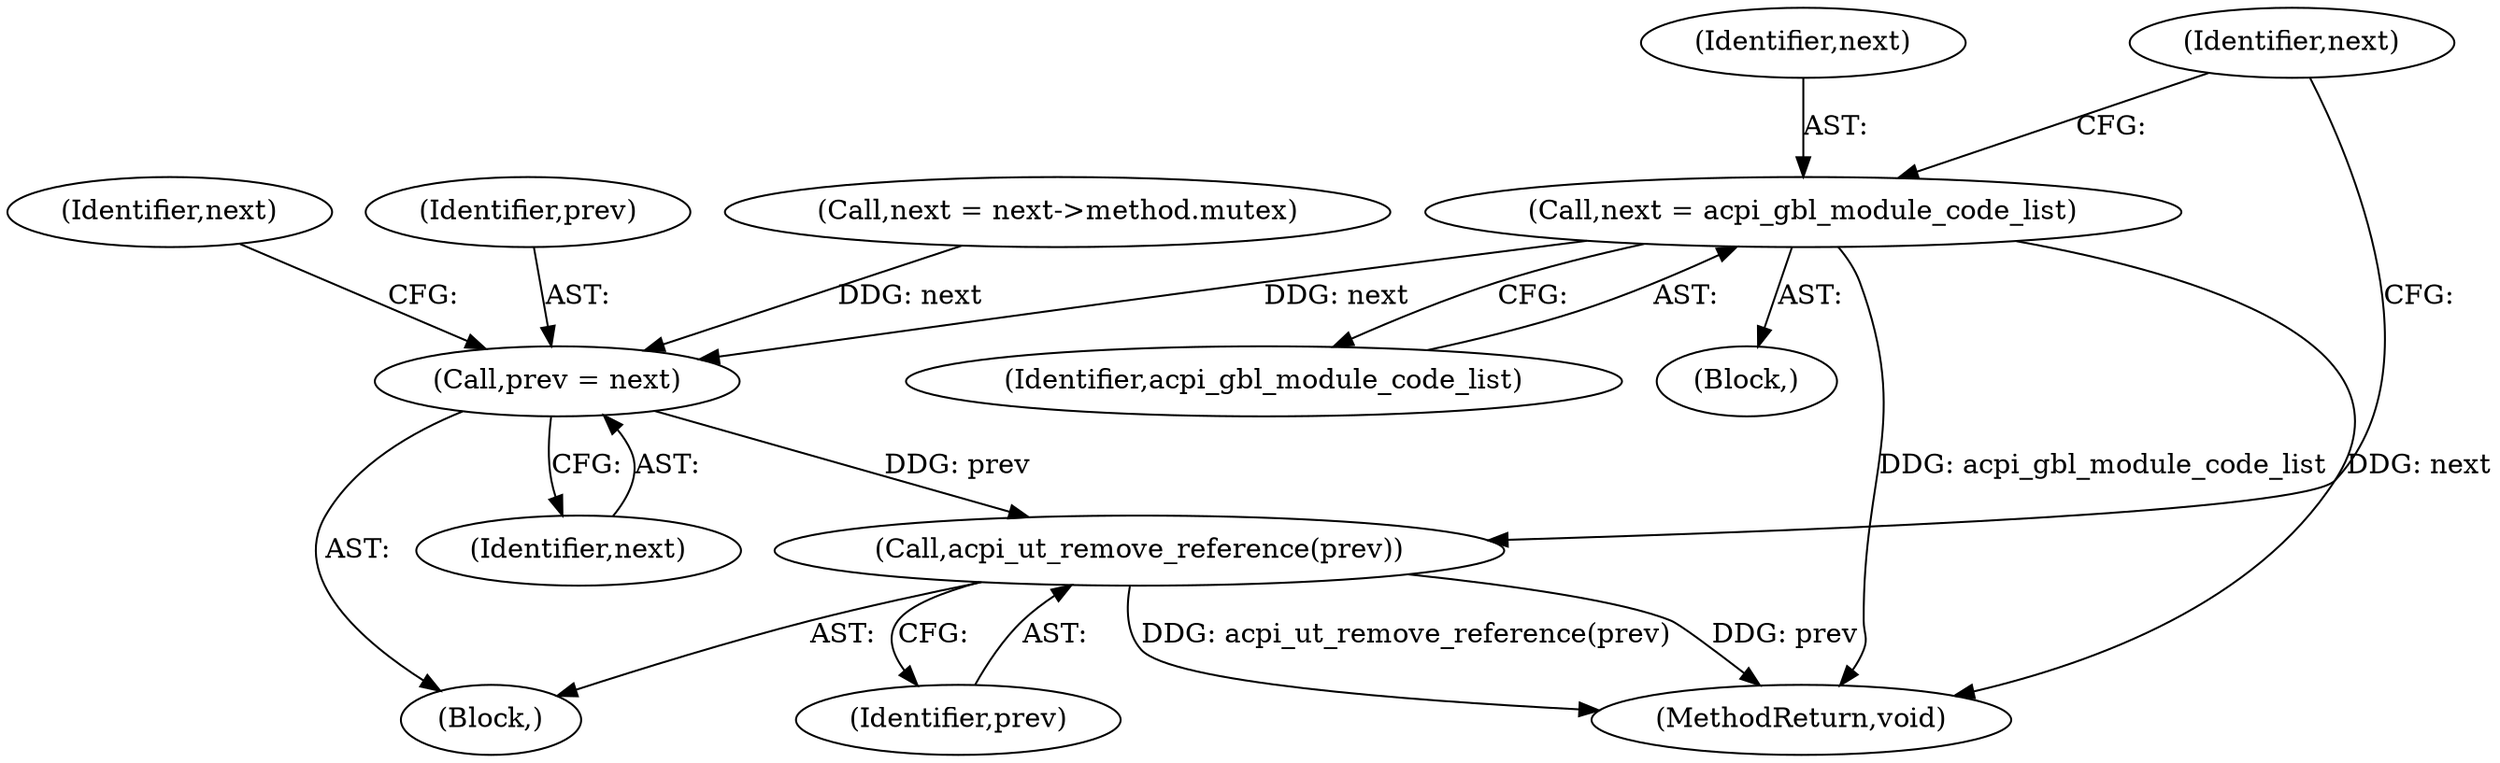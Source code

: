 digraph "0_linux_3b2d69114fefa474fca542e51119036dceb4aa6f@pointer" {
"1000112" [label="(Call,next = acpi_gbl_module_code_list)"];
"1000118" [label="(Call,prev = next)"];
"1000135" [label="(Call,acpi_ut_remove_reference(prev))"];
"1000113" [label="(Identifier,next)"];
"1000116" [label="(Identifier,next)"];
"1000117" [label="(Block,)"];
"1000122" [label="(Identifier,next)"];
"1000119" [label="(Identifier,prev)"];
"1000114" [label="(Identifier,acpi_gbl_module_code_list)"];
"1000135" [label="(Call,acpi_ut_remove_reference(prev))"];
"1000159" [label="(MethodReturn,void)"];
"1000106" [label="(Block,)"];
"1000112" [label="(Call,next = acpi_gbl_module_code_list)"];
"1000120" [label="(Identifier,next)"];
"1000121" [label="(Call,next = next->method.mutex)"];
"1000118" [label="(Call,prev = next)"];
"1000136" [label="(Identifier,prev)"];
"1000112" -> "1000106"  [label="AST: "];
"1000112" -> "1000114"  [label="CFG: "];
"1000113" -> "1000112"  [label="AST: "];
"1000114" -> "1000112"  [label="AST: "];
"1000116" -> "1000112"  [label="CFG: "];
"1000112" -> "1000159"  [label="DDG: acpi_gbl_module_code_list"];
"1000112" -> "1000159"  [label="DDG: next"];
"1000112" -> "1000118"  [label="DDG: next"];
"1000118" -> "1000117"  [label="AST: "];
"1000118" -> "1000120"  [label="CFG: "];
"1000119" -> "1000118"  [label="AST: "];
"1000120" -> "1000118"  [label="AST: "];
"1000122" -> "1000118"  [label="CFG: "];
"1000121" -> "1000118"  [label="DDG: next"];
"1000118" -> "1000135"  [label="DDG: prev"];
"1000135" -> "1000117"  [label="AST: "];
"1000135" -> "1000136"  [label="CFG: "];
"1000136" -> "1000135"  [label="AST: "];
"1000116" -> "1000135"  [label="CFG: "];
"1000135" -> "1000159"  [label="DDG: acpi_ut_remove_reference(prev)"];
"1000135" -> "1000159"  [label="DDG: prev"];
}
